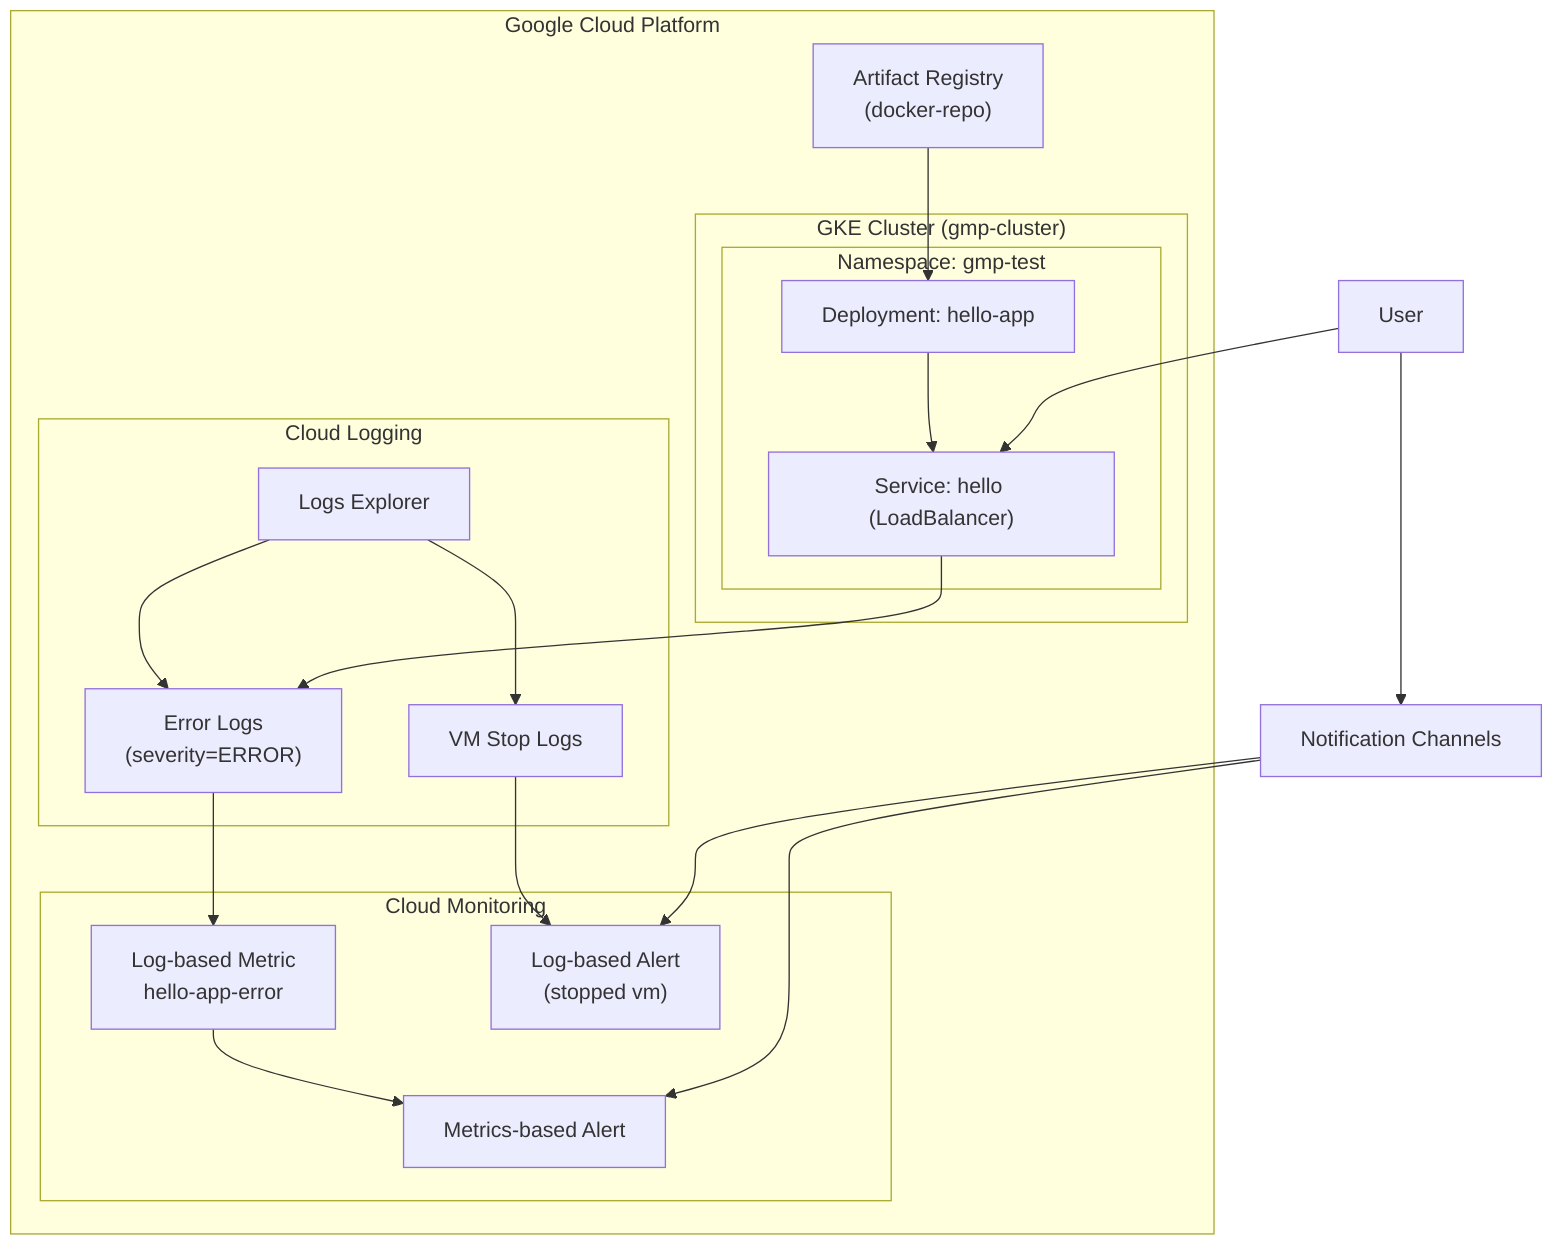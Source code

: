 flowchart TB
    subgraph GCP["Google Cloud Platform"]
        AR["Artifact Registry\n(docker-repo)"]
        
        subgraph GKE["GKE Cluster (gmp-cluster)"]
            subgraph NS["Namespace: gmp-test"]
                FD["Deployment: hello-app"]
                FS["Service: hello (LoadBalancer)"]
                FD --> FS
            end
        end
        
        subgraph CM["Cloud Monitoring"]
            LBM["Log-based Metric\nhello-app-error"]
            MBA["Metrics-based Alert"]
            LBA["Log-based Alert\n(stopped vm)"]
            
            LBM --> MBA
        end
        
        subgraph CL["Cloud Logging"]
            LE["Logs Explorer"]
            ERRLOG["Error Logs\n(severity=ERROR)"]
            VMLOG["VM Stop Logs"]
            
            LE --> ERRLOG
            LE --> VMLOG
            ERRLOG --> LBM
            VMLOG --> LBA
        end
        
        AR --> FD
        FS --> ERRLOG
    end
    
    NC["Notification Channels"] --> MBA
    NC --> LBA
    
    U["User"] --> FS
    U --> NC